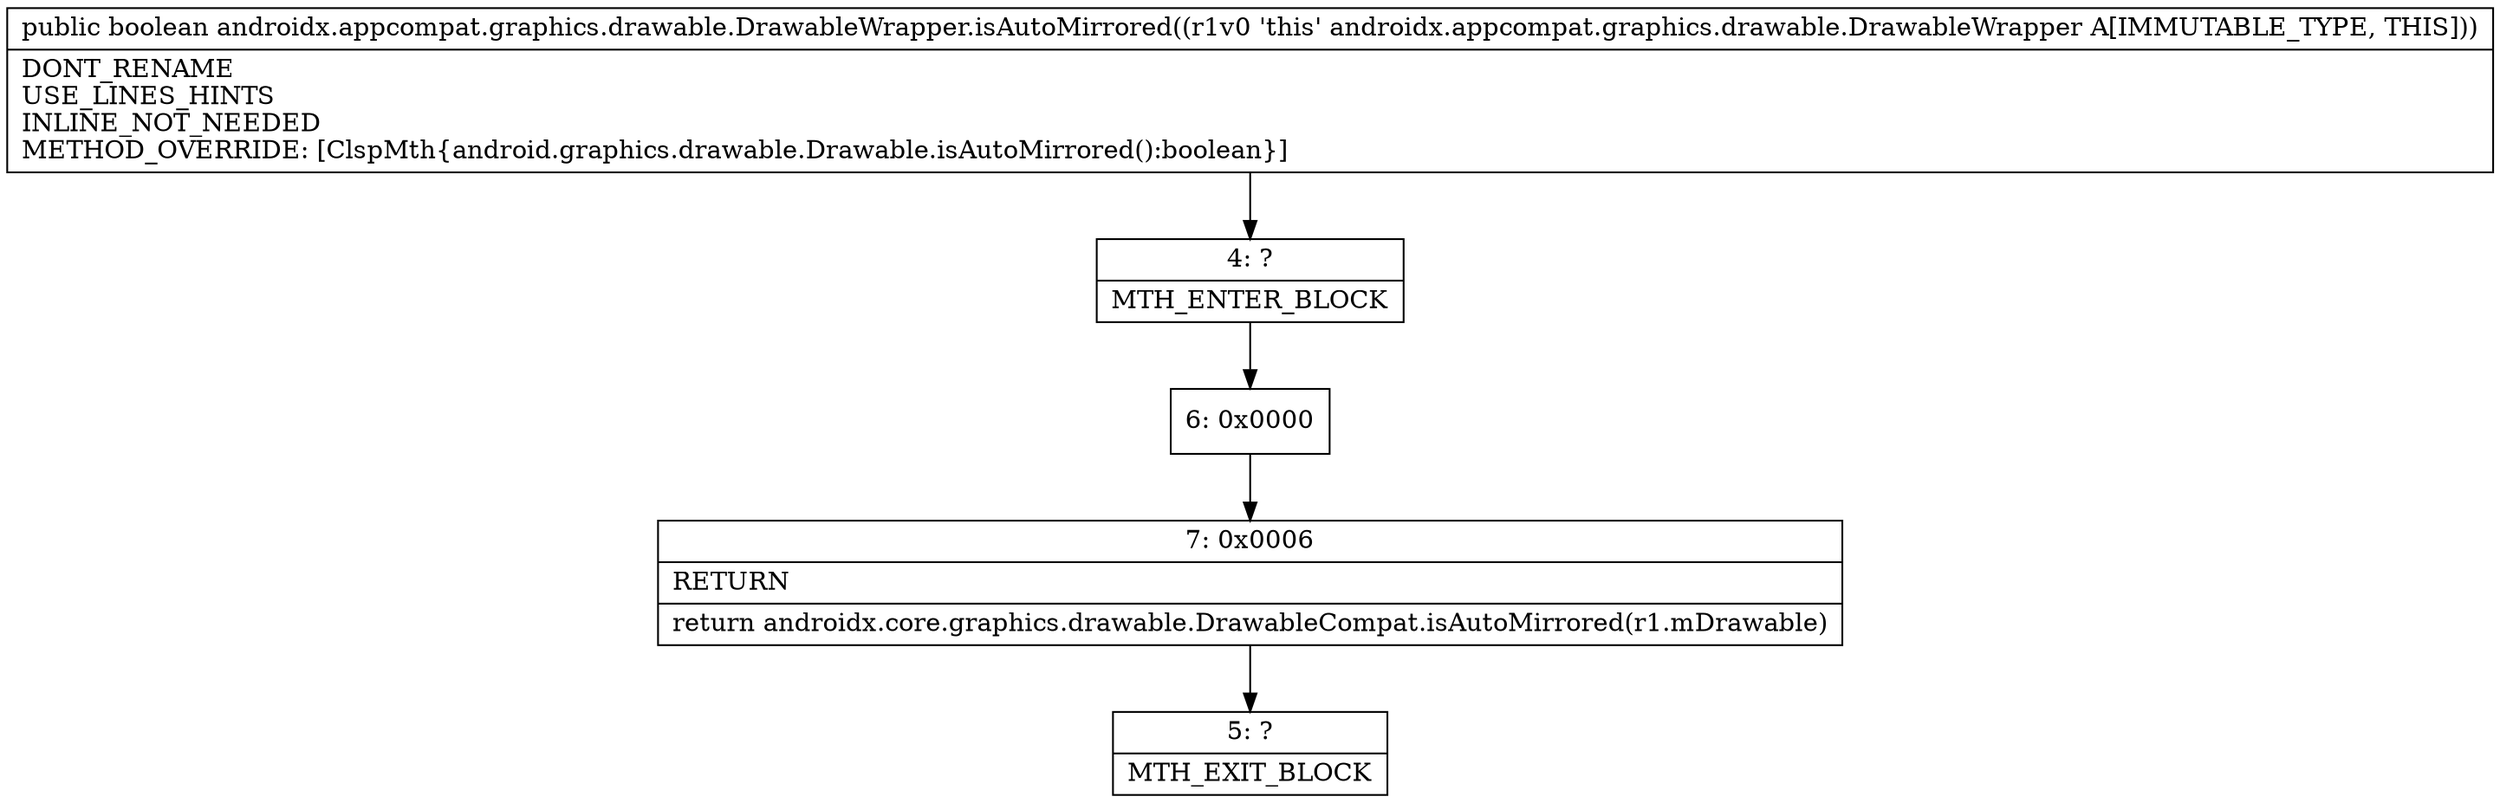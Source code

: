 digraph "CFG forandroidx.appcompat.graphics.drawable.DrawableWrapper.isAutoMirrored()Z" {
Node_4 [shape=record,label="{4\:\ ?|MTH_ENTER_BLOCK\l}"];
Node_6 [shape=record,label="{6\:\ 0x0000}"];
Node_7 [shape=record,label="{7\:\ 0x0006|RETURN\l|return androidx.core.graphics.drawable.DrawableCompat.isAutoMirrored(r1.mDrawable)\l}"];
Node_5 [shape=record,label="{5\:\ ?|MTH_EXIT_BLOCK\l}"];
MethodNode[shape=record,label="{public boolean androidx.appcompat.graphics.drawable.DrawableWrapper.isAutoMirrored((r1v0 'this' androidx.appcompat.graphics.drawable.DrawableWrapper A[IMMUTABLE_TYPE, THIS]))  | DONT_RENAME\lUSE_LINES_HINTS\lINLINE_NOT_NEEDED\lMETHOD_OVERRIDE: [ClspMth\{android.graphics.drawable.Drawable.isAutoMirrored():boolean\}]\l}"];
MethodNode -> Node_4;Node_4 -> Node_6;
Node_6 -> Node_7;
Node_7 -> Node_5;
}

